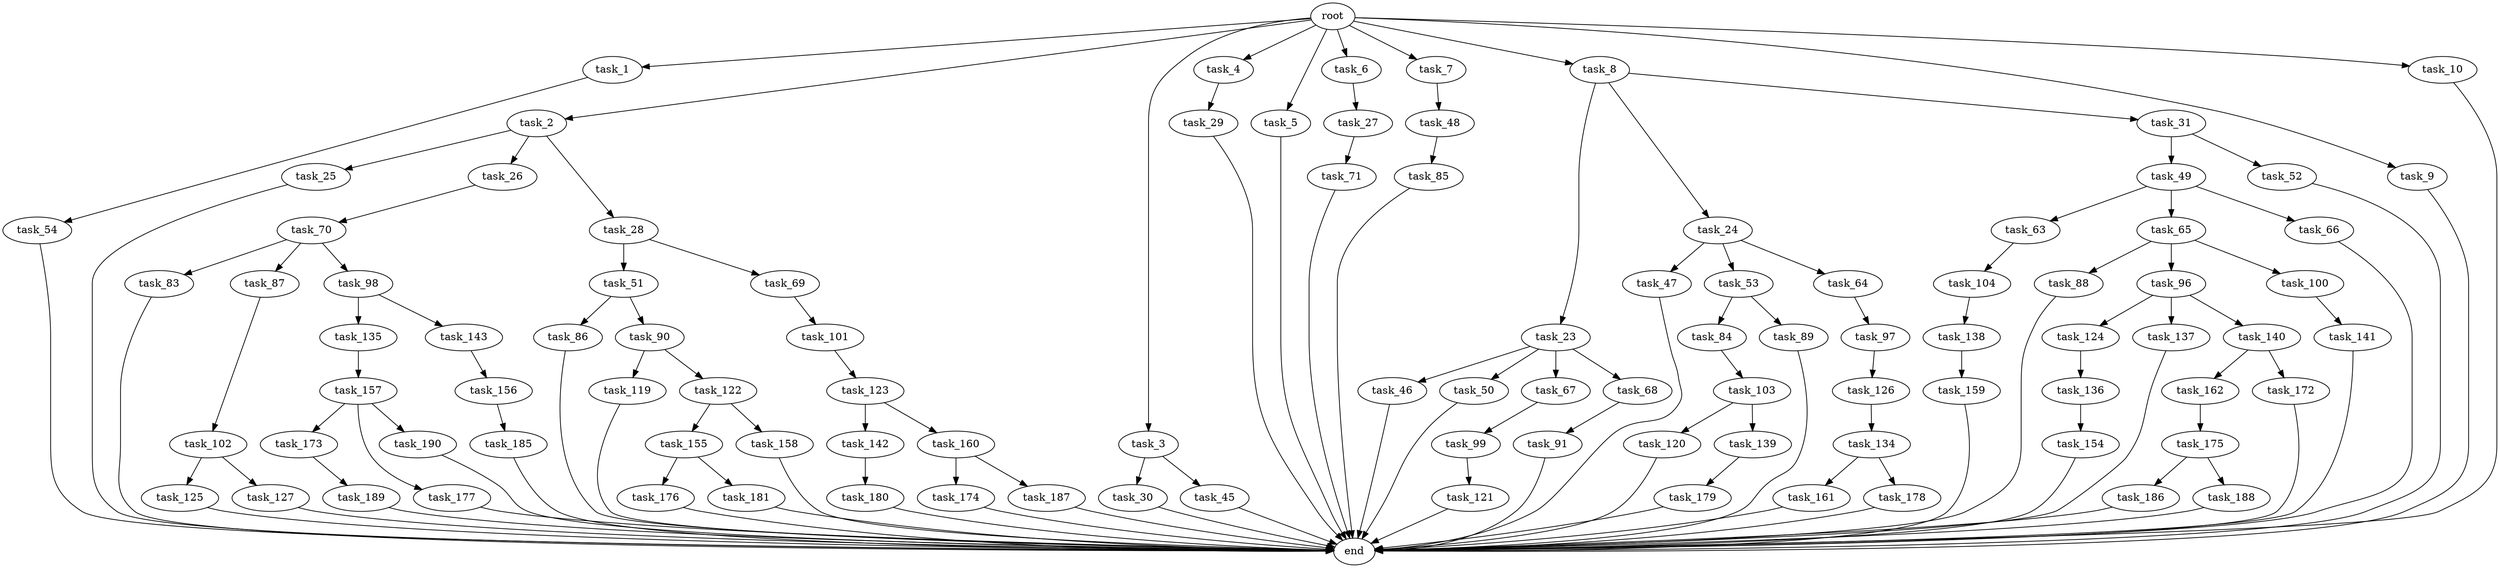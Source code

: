 digraph G {
  root [size="0.000000"];
  task_1 [size="1.024000"];
  task_2 [size="1.024000"];
  task_3 [size="1.024000"];
  task_4 [size="1.024000"];
  task_5 [size="1.024000"];
  task_6 [size="1.024000"];
  task_7 [size="1.024000"];
  task_8 [size="1.024000"];
  task_9 [size="1.024000"];
  task_10 [size="1.024000"];
  task_23 [size="34359738.368000"];
  task_24 [size="34359738.368000"];
  task_25 [size="77309411.328000"];
  task_26 [size="77309411.328000"];
  task_27 [size="309237645.312000"];
  task_28 [size="77309411.328000"];
  task_29 [size="137438953.472000"];
  task_30 [size="137438953.472000"];
  task_31 [size="34359738.368000"];
  task_45 [size="137438953.472000"];
  task_46 [size="420906795.008000"];
  task_47 [size="77309411.328000"];
  task_48 [size="309237645.312000"];
  task_49 [size="137438953.472000"];
  task_50 [size="420906795.008000"];
  task_51 [size="34359738.368000"];
  task_52 [size="137438953.472000"];
  task_53 [size="77309411.328000"];
  task_54 [size="77309411.328000"];
  task_63 [size="137438953.472000"];
  task_64 [size="77309411.328000"];
  task_65 [size="137438953.472000"];
  task_66 [size="137438953.472000"];
  task_67 [size="420906795.008000"];
  task_68 [size="420906795.008000"];
  task_69 [size="34359738.368000"];
  task_70 [size="34359738.368000"];
  task_71 [size="309237645.312000"];
  task_83 [size="695784701.952000"];
  task_84 [size="309237645.312000"];
  task_85 [size="309237645.312000"];
  task_86 [size="137438953.472000"];
  task_87 [size="695784701.952000"];
  task_88 [size="214748364.800000"];
  task_89 [size="309237645.312000"];
  task_90 [size="137438953.472000"];
  task_91 [size="695784701.952000"];
  task_96 [size="214748364.800000"];
  task_97 [size="137438953.472000"];
  task_98 [size="695784701.952000"];
  task_99 [size="309237645.312000"];
  task_100 [size="214748364.800000"];
  task_101 [size="858993459.200000"];
  task_102 [size="309237645.312000"];
  task_103 [size="77309411.328000"];
  task_104 [size="309237645.312000"];
  task_119 [size="695784701.952000"];
  task_120 [size="77309411.328000"];
  task_121 [size="77309411.328000"];
  task_122 [size="695784701.952000"];
  task_123 [size="77309411.328000"];
  task_124 [size="695784701.952000"];
  task_125 [size="309237645.312000"];
  task_126 [size="695784701.952000"];
  task_127 [size="309237645.312000"];
  task_134 [size="77309411.328000"];
  task_135 [size="34359738.368000"];
  task_136 [size="77309411.328000"];
  task_137 [size="695784701.952000"];
  task_138 [size="549755813.888000"];
  task_139 [size="77309411.328000"];
  task_140 [size="695784701.952000"];
  task_141 [size="34359738.368000"];
  task_142 [size="549755813.888000"];
  task_143 [size="34359738.368000"];
  task_154 [size="214748364.800000"];
  task_155 [size="137438953.472000"];
  task_156 [size="695784701.952000"];
  task_157 [size="137438953.472000"];
  task_158 [size="137438953.472000"];
  task_159 [size="420906795.008000"];
  task_160 [size="549755813.888000"];
  task_161 [size="77309411.328000"];
  task_162 [size="214748364.800000"];
  task_172 [size="214748364.800000"];
  task_173 [size="549755813.888000"];
  task_174 [size="214748364.800000"];
  task_175 [size="77309411.328000"];
  task_176 [size="77309411.328000"];
  task_177 [size="549755813.888000"];
  task_178 [size="77309411.328000"];
  task_179 [size="137438953.472000"];
  task_180 [size="858993459.200000"];
  task_181 [size="77309411.328000"];
  task_185 [size="695784701.952000"];
  task_186 [size="549755813.888000"];
  task_187 [size="214748364.800000"];
  task_188 [size="549755813.888000"];
  task_189 [size="695784701.952000"];
  task_190 [size="549755813.888000"];
  end [size="0.000000"];

  root -> task_1 [size="1.000000"];
  root -> task_2 [size="1.000000"];
  root -> task_3 [size="1.000000"];
  root -> task_4 [size="1.000000"];
  root -> task_5 [size="1.000000"];
  root -> task_6 [size="1.000000"];
  root -> task_7 [size="1.000000"];
  root -> task_8 [size="1.000000"];
  root -> task_9 [size="1.000000"];
  root -> task_10 [size="1.000000"];
  task_1 -> task_54 [size="75497472.000000"];
  task_2 -> task_25 [size="75497472.000000"];
  task_2 -> task_26 [size="75497472.000000"];
  task_2 -> task_28 [size="75497472.000000"];
  task_3 -> task_30 [size="134217728.000000"];
  task_3 -> task_45 [size="134217728.000000"];
  task_4 -> task_29 [size="134217728.000000"];
  task_5 -> end [size="1.000000"];
  task_6 -> task_27 [size="301989888.000000"];
  task_7 -> task_48 [size="301989888.000000"];
  task_8 -> task_23 [size="33554432.000000"];
  task_8 -> task_24 [size="33554432.000000"];
  task_8 -> task_31 [size="33554432.000000"];
  task_9 -> end [size="1.000000"];
  task_10 -> end [size="1.000000"];
  task_23 -> task_46 [size="411041792.000000"];
  task_23 -> task_50 [size="411041792.000000"];
  task_23 -> task_67 [size="411041792.000000"];
  task_23 -> task_68 [size="411041792.000000"];
  task_24 -> task_47 [size="75497472.000000"];
  task_24 -> task_53 [size="75497472.000000"];
  task_24 -> task_64 [size="75497472.000000"];
  task_25 -> end [size="1.000000"];
  task_26 -> task_70 [size="33554432.000000"];
  task_27 -> task_71 [size="301989888.000000"];
  task_28 -> task_51 [size="33554432.000000"];
  task_28 -> task_69 [size="33554432.000000"];
  task_29 -> end [size="1.000000"];
  task_30 -> end [size="1.000000"];
  task_31 -> task_49 [size="134217728.000000"];
  task_31 -> task_52 [size="134217728.000000"];
  task_45 -> end [size="1.000000"];
  task_46 -> end [size="1.000000"];
  task_47 -> end [size="1.000000"];
  task_48 -> task_85 [size="301989888.000000"];
  task_49 -> task_63 [size="134217728.000000"];
  task_49 -> task_65 [size="134217728.000000"];
  task_49 -> task_66 [size="134217728.000000"];
  task_50 -> end [size="1.000000"];
  task_51 -> task_86 [size="134217728.000000"];
  task_51 -> task_90 [size="134217728.000000"];
  task_52 -> end [size="1.000000"];
  task_53 -> task_84 [size="301989888.000000"];
  task_53 -> task_89 [size="301989888.000000"];
  task_54 -> end [size="1.000000"];
  task_63 -> task_104 [size="301989888.000000"];
  task_64 -> task_97 [size="134217728.000000"];
  task_65 -> task_88 [size="209715200.000000"];
  task_65 -> task_96 [size="209715200.000000"];
  task_65 -> task_100 [size="209715200.000000"];
  task_66 -> end [size="1.000000"];
  task_67 -> task_99 [size="301989888.000000"];
  task_68 -> task_91 [size="679477248.000000"];
  task_69 -> task_101 [size="838860800.000000"];
  task_70 -> task_83 [size="679477248.000000"];
  task_70 -> task_87 [size="679477248.000000"];
  task_70 -> task_98 [size="679477248.000000"];
  task_71 -> end [size="1.000000"];
  task_83 -> end [size="1.000000"];
  task_84 -> task_103 [size="75497472.000000"];
  task_85 -> end [size="1.000000"];
  task_86 -> end [size="1.000000"];
  task_87 -> task_102 [size="301989888.000000"];
  task_88 -> end [size="1.000000"];
  task_89 -> end [size="1.000000"];
  task_90 -> task_119 [size="679477248.000000"];
  task_90 -> task_122 [size="679477248.000000"];
  task_91 -> end [size="1.000000"];
  task_96 -> task_124 [size="679477248.000000"];
  task_96 -> task_137 [size="679477248.000000"];
  task_96 -> task_140 [size="679477248.000000"];
  task_97 -> task_126 [size="679477248.000000"];
  task_98 -> task_135 [size="33554432.000000"];
  task_98 -> task_143 [size="33554432.000000"];
  task_99 -> task_121 [size="75497472.000000"];
  task_100 -> task_141 [size="33554432.000000"];
  task_101 -> task_123 [size="75497472.000000"];
  task_102 -> task_125 [size="301989888.000000"];
  task_102 -> task_127 [size="301989888.000000"];
  task_103 -> task_120 [size="75497472.000000"];
  task_103 -> task_139 [size="75497472.000000"];
  task_104 -> task_138 [size="536870912.000000"];
  task_119 -> end [size="1.000000"];
  task_120 -> end [size="1.000000"];
  task_121 -> end [size="1.000000"];
  task_122 -> task_155 [size="134217728.000000"];
  task_122 -> task_158 [size="134217728.000000"];
  task_123 -> task_142 [size="536870912.000000"];
  task_123 -> task_160 [size="536870912.000000"];
  task_124 -> task_136 [size="75497472.000000"];
  task_125 -> end [size="1.000000"];
  task_126 -> task_134 [size="75497472.000000"];
  task_127 -> end [size="1.000000"];
  task_134 -> task_161 [size="75497472.000000"];
  task_134 -> task_178 [size="75497472.000000"];
  task_135 -> task_157 [size="134217728.000000"];
  task_136 -> task_154 [size="209715200.000000"];
  task_137 -> end [size="1.000000"];
  task_138 -> task_159 [size="411041792.000000"];
  task_139 -> task_179 [size="134217728.000000"];
  task_140 -> task_162 [size="209715200.000000"];
  task_140 -> task_172 [size="209715200.000000"];
  task_141 -> end [size="1.000000"];
  task_142 -> task_180 [size="838860800.000000"];
  task_143 -> task_156 [size="679477248.000000"];
  task_154 -> end [size="1.000000"];
  task_155 -> task_176 [size="75497472.000000"];
  task_155 -> task_181 [size="75497472.000000"];
  task_156 -> task_185 [size="679477248.000000"];
  task_157 -> task_173 [size="536870912.000000"];
  task_157 -> task_177 [size="536870912.000000"];
  task_157 -> task_190 [size="536870912.000000"];
  task_158 -> end [size="1.000000"];
  task_159 -> end [size="1.000000"];
  task_160 -> task_174 [size="209715200.000000"];
  task_160 -> task_187 [size="209715200.000000"];
  task_161 -> end [size="1.000000"];
  task_162 -> task_175 [size="75497472.000000"];
  task_172 -> end [size="1.000000"];
  task_173 -> task_189 [size="679477248.000000"];
  task_174 -> end [size="1.000000"];
  task_175 -> task_186 [size="536870912.000000"];
  task_175 -> task_188 [size="536870912.000000"];
  task_176 -> end [size="1.000000"];
  task_177 -> end [size="1.000000"];
  task_178 -> end [size="1.000000"];
  task_179 -> end [size="1.000000"];
  task_180 -> end [size="1.000000"];
  task_181 -> end [size="1.000000"];
  task_185 -> end [size="1.000000"];
  task_186 -> end [size="1.000000"];
  task_187 -> end [size="1.000000"];
  task_188 -> end [size="1.000000"];
  task_189 -> end [size="1.000000"];
  task_190 -> end [size="1.000000"];
}
